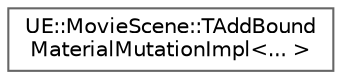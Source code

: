 digraph "Graphical Class Hierarchy"
{
 // INTERACTIVE_SVG=YES
 // LATEX_PDF_SIZE
  bgcolor="transparent";
  edge [fontname=Helvetica,fontsize=10,labelfontname=Helvetica,labelfontsize=10];
  node [fontname=Helvetica,fontsize=10,shape=box,height=0.2,width=0.4];
  rankdir="LR";
  Node0 [id="Node000000",label="UE::MovieScene::TAddBound\lMaterialMutationImpl\<... \>",height=0.2,width=0.4,color="grey40", fillcolor="white", style="filled",URL="$dd/dbd/structUE_1_1MovieScene_1_1TAddBoundMaterialMutationImpl.html",tooltip=" "];
}
